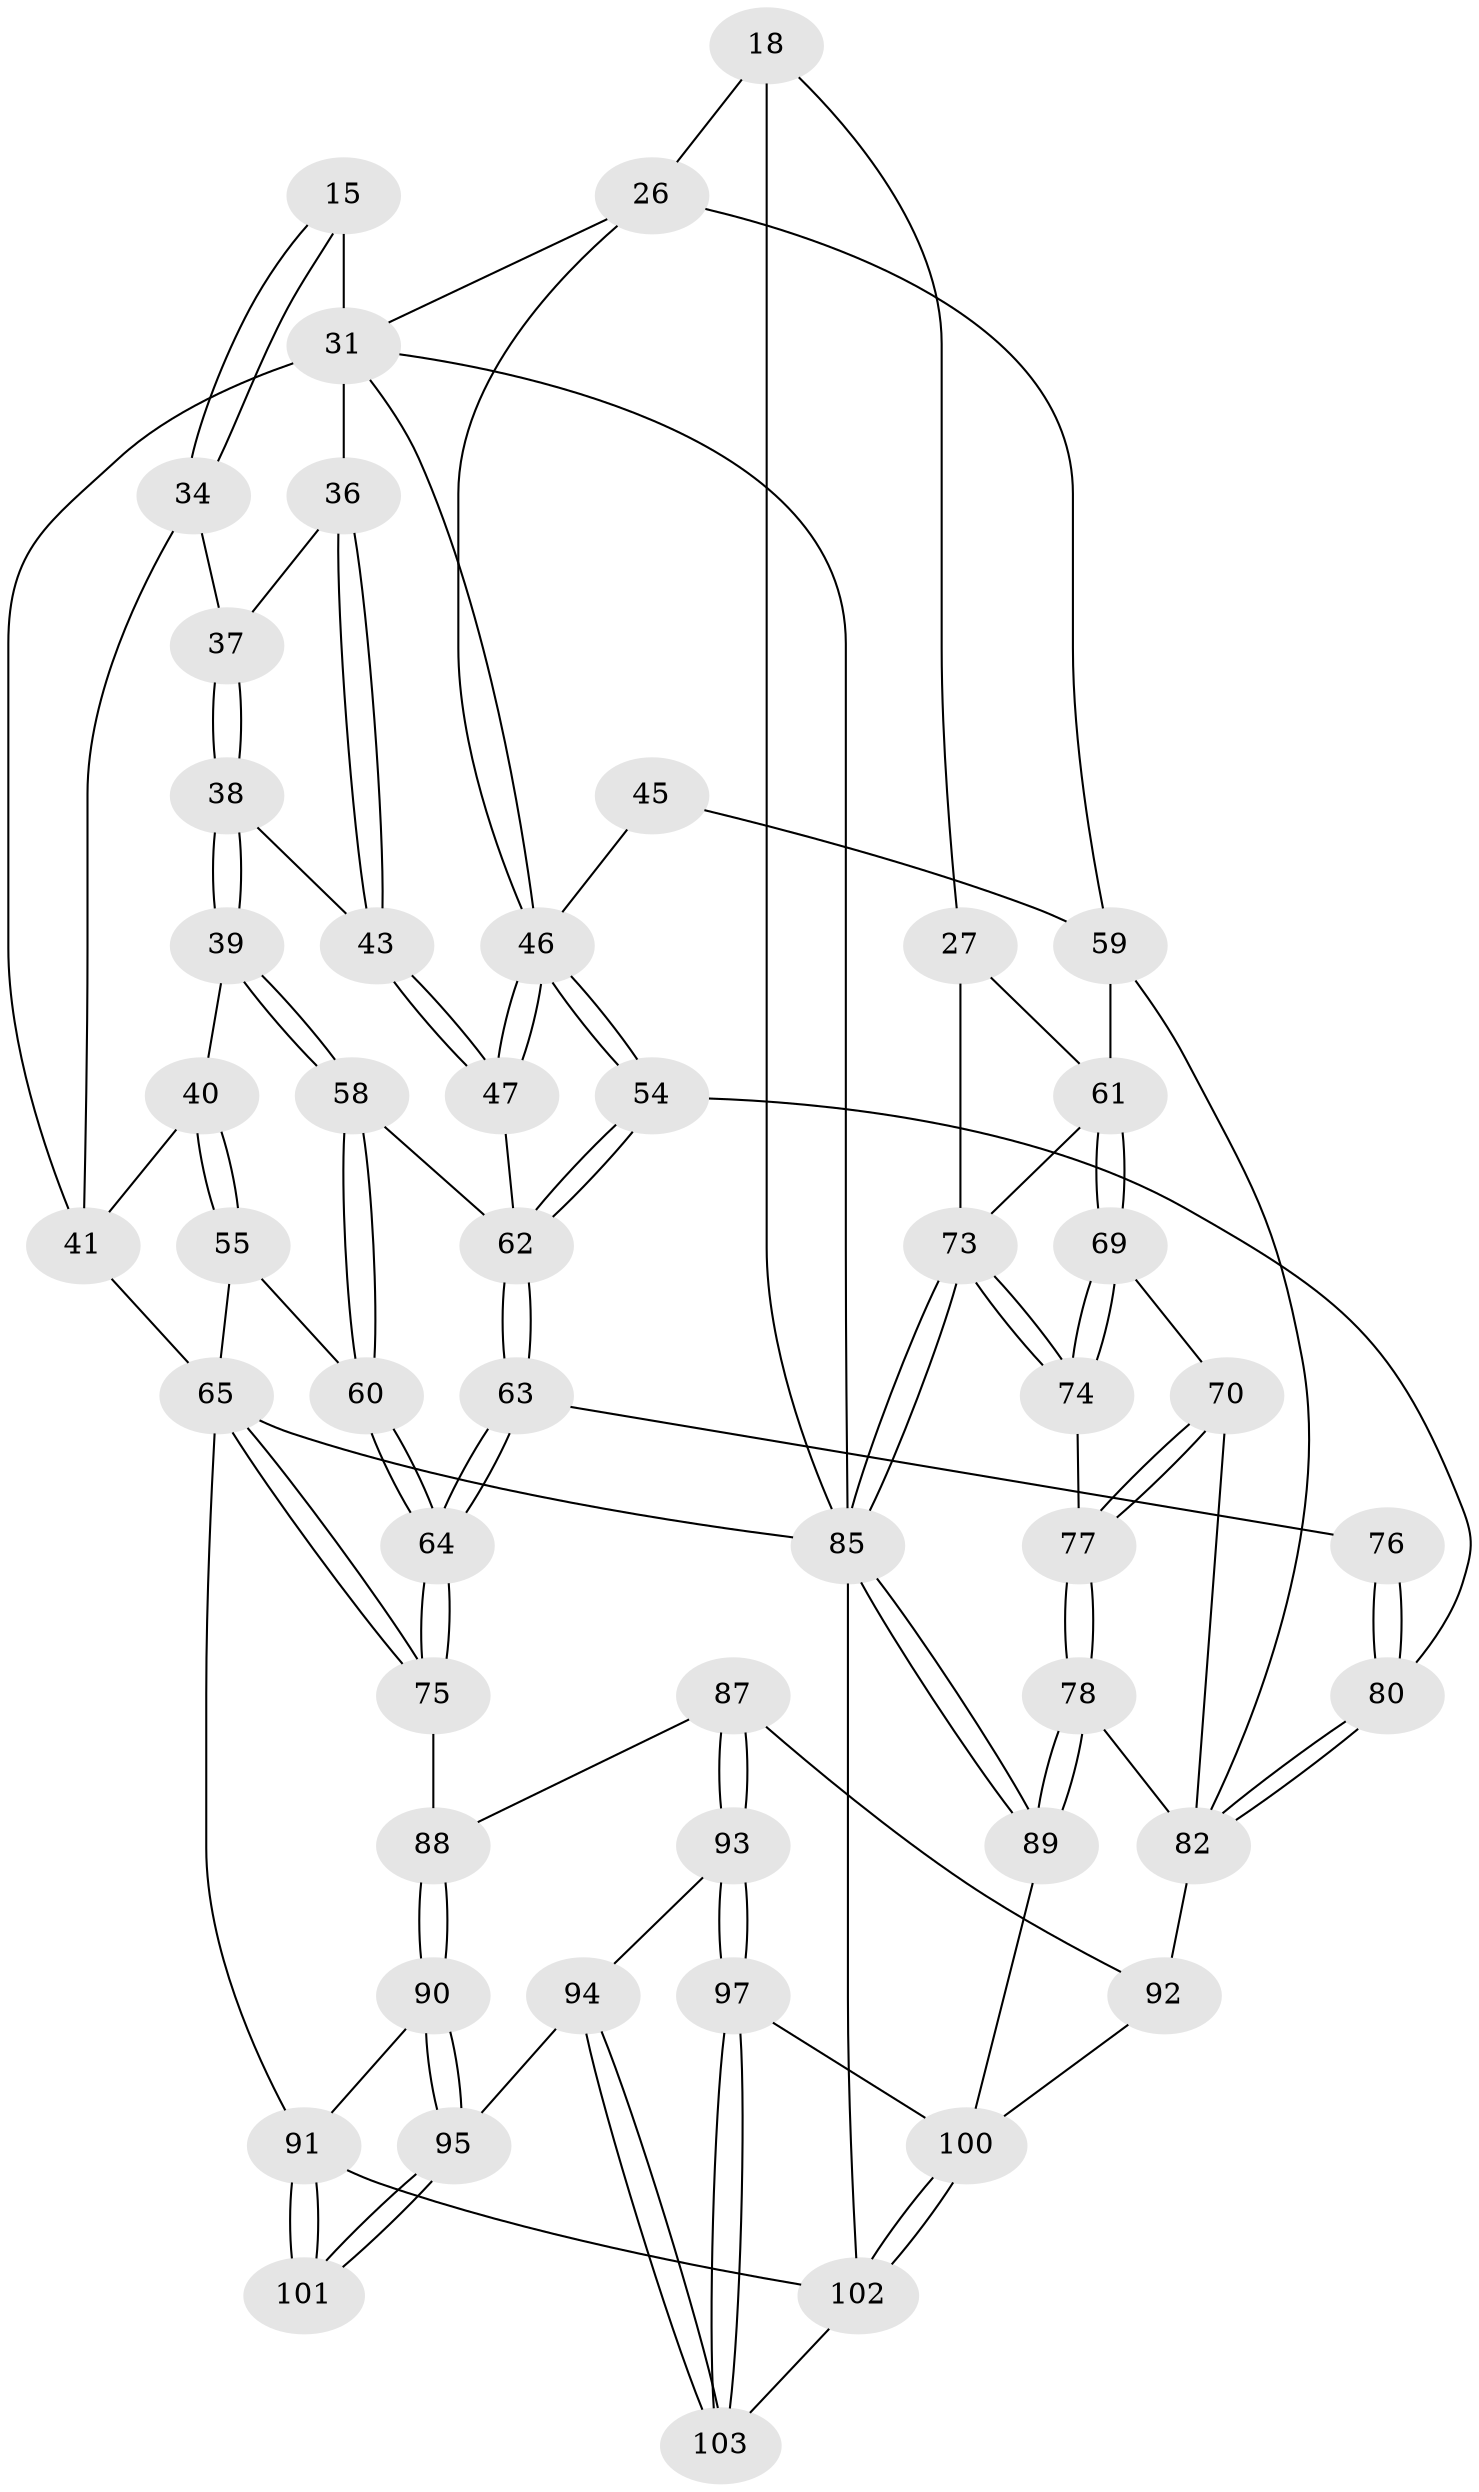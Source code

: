 // original degree distribution, {3: 0.019417475728155338, 6: 0.20388349514563106, 4: 0.23300970873786409, 5: 0.5436893203883495}
// Generated by graph-tools (version 1.1) at 2025/59/03/09/25 04:59:46]
// undirected, 51 vertices, 120 edges
graph export_dot {
graph [start="1"]
  node [color=gray90,style=filled];
  15 [pos="+0.3257371527159758+0.14000610576348094",super="+14"];
  18 [pos="+0.7688963313430917+0.12339186085980788",super="+17+10"];
  26 [pos="+0.7102637553081937+0.20659867069552265",super="+11+25"];
  27 [pos="+0.8397298421791264+0.20684973297677436",super="+22"];
  31 [pos="+0.48817302811106156+0.23728889022380562",super="+30+16"];
  34 [pos="+0.3085979484924772+0.16980815486951742"];
  36 [pos="+0.4342041045862005+0.24697392767865647"];
  37 [pos="+0.3099339742540798+0.17597993429749426"];
  38 [pos="+0.30364811951725984+0.28596712874742025"];
  39 [pos="+0.22350565256212082+0.31838217767559945"];
  40 [pos="+0.13649713040836683+0.2623609984264434"];
  41 [pos="+0.12770172586832654+0.21473135457661316",super="+35"];
  43 [pos="+0.33782366105828476+0.30417291623488596"];
  45 [pos="+0.5681309212870296+0.3305413229876326"];
  46 [pos="+0.40779591151144845+0.413011469877986",super="+33+32"];
  47 [pos="+0.3790899235141805+0.3814146229743592"];
  54 [pos="+0.4087808337072927+0.41775489561436013"];
  55 [pos="+0.05834694707897782+0.3571500930235981"];
  58 [pos="+0.22502128018831988+0.3668773435227461"];
  59 [pos="+0.6493179221016024+0.38889994830083585",super="+50+44"];
  60 [pos="+0.10275566299615913+0.4362278733892181"];
  61 [pos="+0.7844007417333895+0.38863082215407335",super="+49"];
  62 [pos="+0.2570582480425596+0.5095368220776718",super="+57"];
  63 [pos="+0.2527513235432713+0.5186428847374562"];
  64 [pos="+0.11883960529341751+0.5858802206572101"];
  65 [pos="+0+0.6218417670582072",super="+56+42+20"];
  69 [pos="+0.7784267563449141+0.4446682957091812"];
  70 [pos="+0.6794101549553322+0.5032569515166233"];
  73 [pos="+1+0.59073936623504",super="+48+24"];
  74 [pos="+0.8368767239786634+0.5093489938023723"];
  75 [pos="+0.1084878640451473+0.6002988966005968"];
  76 [pos="+0.3627657009235405+0.6006838011245492"];
  77 [pos="+0.7761689952864516+0.653629272761044"];
  78 [pos="+0.7725088521921042+0.7286066970598333"];
  80 [pos="+0.4153171862288465+0.6607228076800591",super="+52+53"];
  82 [pos="+0.4131808810070478+0.6994417815813746",super="+81+79"];
  85 [pos="+1+0.698923404546681",super="+3+9"];
  87 [pos="+0.35411090430913905+0.7519858072542571"];
  88 [pos="+0.1611538847864639+0.6932791050446893"];
  89 [pos="+1+0.7294223031422938"];
  90 [pos="+0.1254948009746766+0.8297095167592241"];
  91 [pos="+0.07193040078429742+0.8351413230636067",super="+67"];
  92 [pos="+0.4925488242985175+0.8143782191568961",super="+84+86+83"];
  93 [pos="+0.33284773575618154+0.8130813651746321"];
  94 [pos="+0.18013492939512607+0.9213652343450583"];
  95 [pos="+0.17337549050364295+0.9144716082684515"];
  97 [pos="+0.42502725227198973+1"];
  100 [pos="+0.6072122702051906+1",super="+96+99+98"];
  101 [pos="+0+0.9588924217587799"];
  102 [pos="+0.7891913776651815+1",super="+68"];
  103 [pos="+0.24925372269713547+1"];
  15 -- 34;
  15 -- 34;
  15 -- 31 [weight=3];
  18 -- 27;
  18 -- 85 [weight=2];
  18 -- 26 [weight=2];
  26 -- 31;
  26 -- 59;
  26 -- 46;
  27 -- 61;
  27 -- 73 [weight=2];
  31 -- 36;
  31 -- 85 [weight=2];
  31 -- 41;
  31 -- 46;
  34 -- 37;
  34 -- 41;
  36 -- 37;
  36 -- 43;
  36 -- 43;
  37 -- 38;
  37 -- 38;
  38 -- 39;
  38 -- 39;
  38 -- 43;
  39 -- 40;
  39 -- 58;
  39 -- 58;
  40 -- 41;
  40 -- 55;
  40 -- 55;
  41 -- 65 [weight=2];
  43 -- 47;
  43 -- 47;
  45 -- 59 [weight=2];
  45 -- 46;
  46 -- 47;
  46 -- 47;
  46 -- 54;
  46 -- 54;
  47 -- 62;
  54 -- 62;
  54 -- 62;
  54 -- 80;
  55 -- 60;
  55 -- 65;
  58 -- 60;
  58 -- 60;
  58 -- 62;
  59 -- 61 [weight=2];
  59 -- 82;
  60 -- 64;
  60 -- 64;
  61 -- 69;
  61 -- 69;
  61 -- 73;
  62 -- 63;
  62 -- 63;
  63 -- 64;
  63 -- 64;
  63 -- 76;
  64 -- 75;
  64 -- 75;
  65 -- 75;
  65 -- 75;
  65 -- 91;
  65 -- 85;
  69 -- 70;
  69 -- 74;
  69 -- 74;
  70 -- 77;
  70 -- 77;
  70 -- 82;
  73 -- 74;
  73 -- 74;
  73 -- 85 [weight=3];
  73 -- 85;
  74 -- 77;
  75 -- 88;
  76 -- 80 [weight=2];
  76 -- 80;
  77 -- 78;
  77 -- 78;
  78 -- 89;
  78 -- 89;
  78 -- 82;
  80 -- 82 [weight=2];
  80 -- 82;
  82 -- 92 [weight=3];
  85 -- 89;
  85 -- 89;
  85 -- 102 [weight=2];
  87 -- 88;
  87 -- 93;
  87 -- 93;
  87 -- 92;
  88 -- 90;
  88 -- 90;
  89 -- 100;
  90 -- 91;
  90 -- 95;
  90 -- 95;
  91 -- 101 [weight=2];
  91 -- 101;
  91 -- 102;
  92 -- 100 [weight=2];
  93 -- 94;
  93 -- 97;
  93 -- 97;
  94 -- 95;
  94 -- 103;
  94 -- 103;
  95 -- 101;
  95 -- 101;
  97 -- 103;
  97 -- 103;
  97 -- 100;
  100 -- 102 [weight=2];
  100 -- 102;
  102 -- 103;
}
